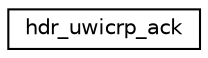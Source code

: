 digraph "Graphical Class Hierarchy"
{
 // LATEX_PDF_SIZE
  edge [fontname="Helvetica",fontsize="10",labelfontname="Helvetica",labelfontsize="10"];
  node [fontname="Helvetica",fontsize="10",shape=record];
  rankdir="LR";
  Node0 [label="hdr_uwicrp_ack",height=0.2,width=0.4,color="black", fillcolor="white", style="filled",URL="$structhdr__uwicrp__ack.html",tooltip="hdr_uwicrp_ack describes acks packets used by UWICRP."];
}
